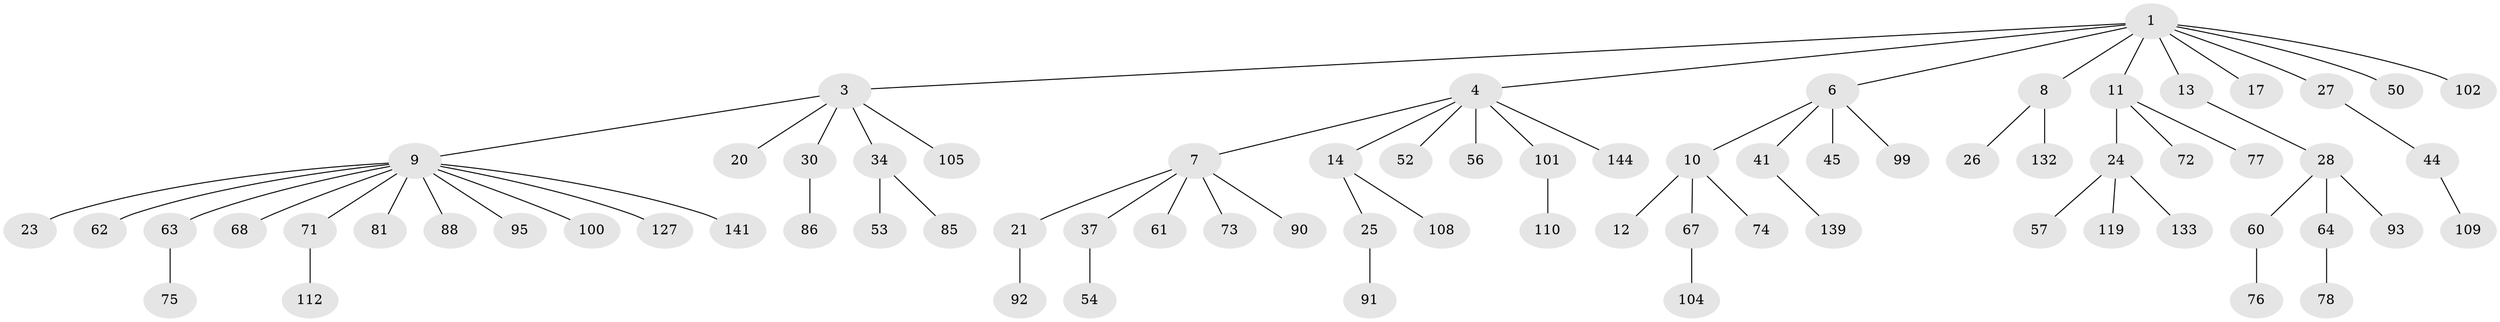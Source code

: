 // original degree distribution, {6: 0.040268456375838924, 7: 0.006711409395973154, 2: 0.2550335570469799, 3: 0.10067114093959731, 5: 0.006711409395973154, 4: 0.087248322147651, 1: 0.5033557046979866}
// Generated by graph-tools (version 1.1) at 2025/15/03/09/25 04:15:29]
// undirected, 74 vertices, 73 edges
graph export_dot {
graph [start="1"]
  node [color=gray90,style=filled];
  1 [super="+2"];
  3 [super="+5"];
  4;
  6 [super="+15+39+137+33"];
  7;
  8;
  9 [super="+111+38+145+16"];
  10 [super="+42+97"];
  11 [super="+19+40"];
  12 [super="+123"];
  13 [super="+89"];
  14 [super="+18+51"];
  17 [super="+55+29+106"];
  20;
  21 [super="+66+35+32"];
  23;
  24;
  25 [super="+147+125+70"];
  26 [super="+46"];
  27;
  28;
  30 [super="+36"];
  34 [super="+69+83"];
  37;
  41;
  44;
  45;
  50 [super="+118"];
  52 [super="+113+80"];
  53;
  54 [super="+140"];
  56;
  57;
  60;
  61;
  62 [super="+124"];
  63;
  64;
  67 [super="+84+87+96"];
  68;
  71;
  72;
  73;
  74;
  75;
  76;
  77 [super="+126"];
  78 [super="+107"];
  81;
  85;
  86;
  88;
  90 [super="+142"];
  91 [super="+115"];
  92;
  93;
  95 [super="+122+134"];
  99 [super="+114"];
  100 [super="+131"];
  101;
  102;
  104;
  105;
  108;
  109;
  110;
  112;
  119;
  127;
  132;
  133;
  139;
  141;
  144;
  1 -- 3;
  1 -- 6;
  1 -- 13;
  1 -- 17;
  1 -- 102;
  1 -- 50;
  1 -- 4;
  1 -- 8;
  1 -- 27;
  1 -- 11;
  3 -- 9;
  3 -- 20;
  3 -- 34;
  3 -- 105;
  3 -- 30;
  4 -- 7;
  4 -- 14;
  4 -- 52;
  4 -- 56;
  4 -- 101;
  4 -- 144;
  6 -- 10;
  6 -- 99;
  6 -- 41;
  6 -- 45;
  7 -- 21;
  7 -- 37;
  7 -- 61;
  7 -- 73;
  7 -- 90;
  8 -- 26;
  8 -- 132;
  9 -- 100;
  9 -- 88;
  9 -- 127;
  9 -- 95;
  9 -- 63;
  9 -- 81;
  9 -- 68;
  9 -- 23;
  9 -- 71;
  9 -- 141;
  9 -- 62;
  10 -- 12;
  10 -- 67;
  10 -- 74;
  11 -- 24;
  11 -- 72;
  11 -- 77;
  13 -- 28;
  14 -- 108;
  14 -- 25;
  21 -- 92;
  24 -- 57;
  24 -- 119;
  24 -- 133;
  25 -- 91;
  27 -- 44;
  28 -- 60;
  28 -- 64;
  28 -- 93;
  30 -- 86;
  34 -- 53;
  34 -- 85;
  37 -- 54;
  41 -- 139;
  44 -- 109;
  60 -- 76;
  63 -- 75;
  64 -- 78;
  67 -- 104;
  71 -- 112;
  101 -- 110;
}
